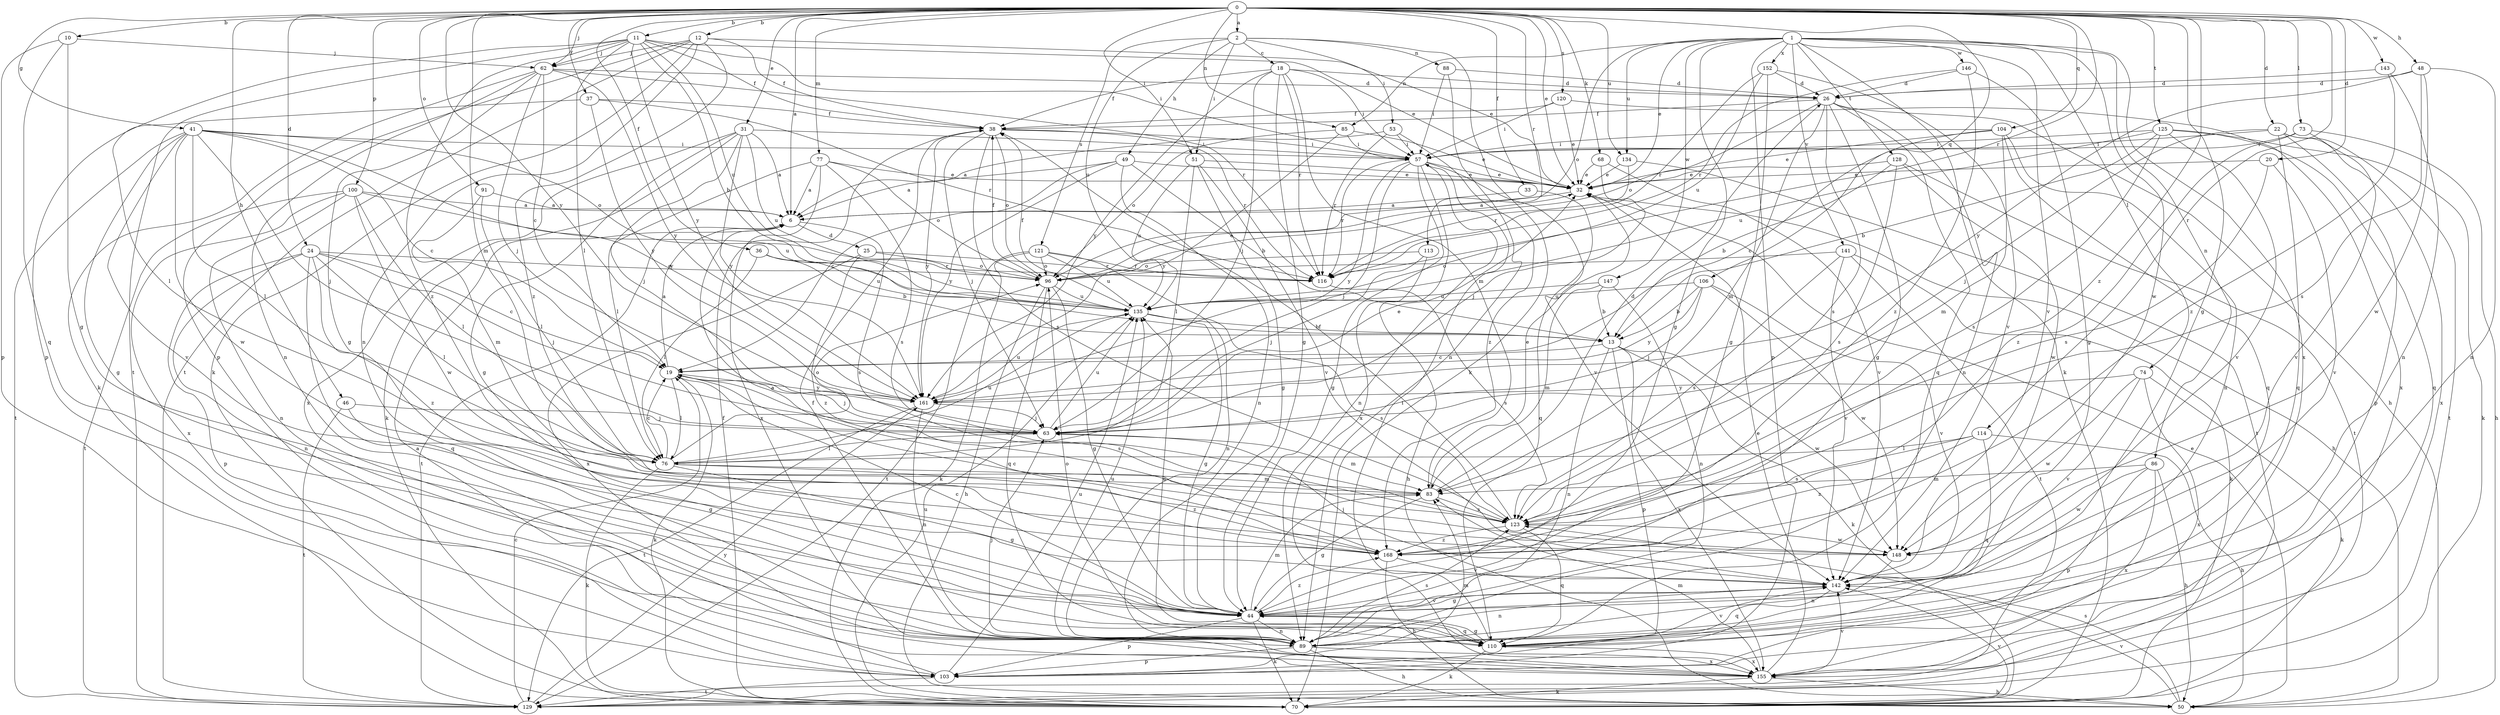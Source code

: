 strict digraph  {
0;
1;
2;
6;
10;
11;
12;
13;
18;
19;
20;
22;
24;
25;
26;
31;
32;
33;
36;
37;
38;
41;
44;
46;
48;
49;
50;
51;
53;
57;
62;
63;
68;
70;
73;
74;
76;
77;
83;
85;
86;
88;
89;
91;
96;
100;
103;
104;
106;
110;
113;
114;
116;
120;
121;
123;
125;
128;
129;
134;
135;
141;
142;
143;
146;
147;
148;
152;
155;
161;
168;
0 -> 2  [label=a];
0 -> 6  [label=a];
0 -> 10  [label=b];
0 -> 11  [label=b];
0 -> 12  [label=b];
0 -> 20  [label=d];
0 -> 22  [label=d];
0 -> 24  [label=d];
0 -> 31  [label=e];
0 -> 32  [label=e];
0 -> 33  [label=f];
0 -> 36  [label=f];
0 -> 37  [label=f];
0 -> 41  [label=g];
0 -> 44  [label=g];
0 -> 46  [label=h];
0 -> 48  [label=h];
0 -> 51  [label=i];
0 -> 62  [label=j];
0 -> 68  [label=k];
0 -> 73  [label=l];
0 -> 77  [label=m];
0 -> 83  [label=m];
0 -> 85  [label=n];
0 -> 91  [label=o];
0 -> 100  [label=p];
0 -> 104  [label=q];
0 -> 106  [label=q];
0 -> 113  [label=r];
0 -> 114  [label=r];
0 -> 116  [label=r];
0 -> 120  [label=s];
0 -> 125  [label=t];
0 -> 134  [label=u];
0 -> 143  [label=w];
0 -> 161  [label=y];
0 -> 168  [label=z];
1 -> 32  [label=e];
1 -> 44  [label=g];
1 -> 70  [label=k];
1 -> 74  [label=l];
1 -> 85  [label=n];
1 -> 86  [label=n];
1 -> 96  [label=o];
1 -> 103  [label=p];
1 -> 128  [label=t];
1 -> 134  [label=u];
1 -> 141  [label=v];
1 -> 142  [label=v];
1 -> 146  [label=w];
1 -> 147  [label=w];
1 -> 148  [label=w];
1 -> 152  [label=x];
1 -> 155  [label=x];
2 -> 18  [label=c];
2 -> 49  [label=h];
2 -> 51  [label=i];
2 -> 53  [label=i];
2 -> 70  [label=k];
2 -> 88  [label=n];
2 -> 121  [label=s];
2 -> 135  [label=u];
6 -> 25  [label=d];
6 -> 123  [label=s];
6 -> 129  [label=t];
10 -> 44  [label=g];
10 -> 62  [label=j];
10 -> 103  [label=p];
10 -> 110  [label=q];
11 -> 13  [label=b];
11 -> 32  [label=e];
11 -> 38  [label=f];
11 -> 57  [label=i];
11 -> 62  [label=j];
11 -> 76  [label=l];
11 -> 103  [label=p];
11 -> 129  [label=t];
11 -> 135  [label=u];
11 -> 161  [label=y];
11 -> 168  [label=z];
12 -> 32  [label=e];
12 -> 38  [label=f];
12 -> 62  [label=j];
12 -> 70  [label=k];
12 -> 89  [label=n];
12 -> 103  [label=p];
12 -> 129  [label=t];
12 -> 168  [label=z];
13 -> 19  [label=c];
13 -> 70  [label=k];
13 -> 89  [label=n];
13 -> 103  [label=p];
13 -> 148  [label=w];
13 -> 155  [label=x];
18 -> 26  [label=d];
18 -> 38  [label=f];
18 -> 44  [label=g];
18 -> 57  [label=i];
18 -> 63  [label=j];
18 -> 83  [label=m];
18 -> 116  [label=r];
18 -> 161  [label=y];
19 -> 6  [label=a];
19 -> 63  [label=j];
19 -> 70  [label=k];
19 -> 76  [label=l];
19 -> 123  [label=s];
19 -> 161  [label=y];
20 -> 32  [label=e];
20 -> 123  [label=s];
20 -> 142  [label=v];
22 -> 57  [label=i];
22 -> 63  [label=j];
22 -> 103  [label=p];
22 -> 110  [label=q];
22 -> 129  [label=t];
22 -> 155  [label=x];
24 -> 19  [label=c];
24 -> 63  [label=j];
24 -> 76  [label=l];
24 -> 89  [label=n];
24 -> 96  [label=o];
24 -> 103  [label=p];
24 -> 110  [label=q];
24 -> 168  [label=z];
25 -> 96  [label=o];
25 -> 116  [label=r];
25 -> 155  [label=x];
25 -> 168  [label=z];
26 -> 38  [label=f];
26 -> 44  [label=g];
26 -> 50  [label=h];
26 -> 83  [label=m];
26 -> 89  [label=n];
26 -> 96  [label=o];
26 -> 110  [label=q];
26 -> 123  [label=s];
31 -> 6  [label=a];
31 -> 44  [label=g];
31 -> 57  [label=i];
31 -> 63  [label=j];
31 -> 70  [label=k];
31 -> 135  [label=u];
31 -> 155  [label=x];
31 -> 161  [label=y];
32 -> 6  [label=a];
32 -> 50  [label=h];
33 -> 6  [label=a];
33 -> 110  [label=q];
36 -> 13  [label=b];
36 -> 76  [label=l];
36 -> 116  [label=r];
36 -> 135  [label=u];
37 -> 38  [label=f];
37 -> 76  [label=l];
37 -> 116  [label=r];
37 -> 161  [label=y];
38 -> 57  [label=i];
38 -> 63  [label=j];
38 -> 96  [label=o];
38 -> 116  [label=r];
38 -> 123  [label=s];
38 -> 161  [label=y];
41 -> 19  [label=c];
41 -> 44  [label=g];
41 -> 57  [label=i];
41 -> 63  [label=j];
41 -> 76  [label=l];
41 -> 96  [label=o];
41 -> 129  [label=t];
41 -> 142  [label=v];
41 -> 148  [label=w];
41 -> 161  [label=y];
44 -> 19  [label=c];
44 -> 70  [label=k];
44 -> 83  [label=m];
44 -> 89  [label=n];
44 -> 103  [label=p];
44 -> 110  [label=q];
44 -> 142  [label=v];
44 -> 168  [label=z];
46 -> 44  [label=g];
46 -> 63  [label=j];
46 -> 129  [label=t];
48 -> 26  [label=d];
48 -> 89  [label=n];
48 -> 123  [label=s];
48 -> 148  [label=w];
48 -> 161  [label=y];
49 -> 6  [label=a];
49 -> 13  [label=b];
49 -> 19  [label=c];
49 -> 32  [label=e];
49 -> 89  [label=n];
49 -> 161  [label=y];
50 -> 32  [label=e];
50 -> 123  [label=s];
50 -> 142  [label=v];
51 -> 32  [label=e];
51 -> 44  [label=g];
51 -> 76  [label=l];
51 -> 135  [label=u];
51 -> 142  [label=v];
53 -> 6  [label=a];
53 -> 57  [label=i];
53 -> 116  [label=r];
53 -> 168  [label=z];
57 -> 32  [label=e];
57 -> 44  [label=g];
57 -> 63  [label=j];
57 -> 89  [label=n];
57 -> 116  [label=r];
57 -> 142  [label=v];
57 -> 155  [label=x];
57 -> 161  [label=y];
62 -> 19  [label=c];
62 -> 26  [label=d];
62 -> 44  [label=g];
62 -> 63  [label=j];
62 -> 70  [label=k];
62 -> 89  [label=n];
62 -> 116  [label=r];
62 -> 161  [label=y];
63 -> 32  [label=e];
63 -> 76  [label=l];
63 -> 83  [label=m];
63 -> 135  [label=u];
68 -> 32  [label=e];
68 -> 63  [label=j];
68 -> 142  [label=v];
70 -> 38  [label=f];
70 -> 135  [label=u];
70 -> 142  [label=v];
73 -> 50  [label=h];
73 -> 57  [label=i];
73 -> 142  [label=v];
73 -> 168  [label=z];
74 -> 70  [label=k];
74 -> 142  [label=v];
74 -> 148  [label=w];
74 -> 155  [label=x];
74 -> 161  [label=y];
76 -> 19  [label=c];
76 -> 44  [label=g];
76 -> 70  [label=k];
76 -> 83  [label=m];
76 -> 96  [label=o];
76 -> 135  [label=u];
76 -> 168  [label=z];
77 -> 6  [label=a];
77 -> 32  [label=e];
77 -> 76  [label=l];
77 -> 96  [label=o];
77 -> 123  [label=s];
77 -> 155  [label=x];
83 -> 26  [label=d];
83 -> 32  [label=e];
83 -> 44  [label=g];
83 -> 123  [label=s];
85 -> 32  [label=e];
85 -> 57  [label=i];
85 -> 96  [label=o];
85 -> 161  [label=y];
86 -> 50  [label=h];
86 -> 83  [label=m];
86 -> 103  [label=p];
86 -> 148  [label=w];
86 -> 155  [label=x];
88 -> 26  [label=d];
88 -> 57  [label=i];
88 -> 89  [label=n];
89 -> 50  [label=h];
89 -> 63  [label=j];
89 -> 103  [label=p];
89 -> 123  [label=s];
89 -> 135  [label=u];
89 -> 155  [label=x];
91 -> 6  [label=a];
91 -> 76  [label=l];
91 -> 83  [label=m];
96 -> 32  [label=e];
96 -> 38  [label=f];
96 -> 44  [label=g];
96 -> 50  [label=h];
96 -> 110  [label=q];
96 -> 135  [label=u];
100 -> 6  [label=a];
100 -> 76  [label=l];
100 -> 89  [label=n];
100 -> 129  [label=t];
100 -> 135  [label=u];
100 -> 148  [label=w];
100 -> 155  [label=x];
103 -> 6  [label=a];
103 -> 83  [label=m];
103 -> 129  [label=t];
103 -> 135  [label=u];
104 -> 19  [label=c];
104 -> 32  [label=e];
104 -> 57  [label=i];
104 -> 83  [label=m];
104 -> 89  [label=n];
104 -> 110  [label=q];
106 -> 13  [label=b];
106 -> 63  [label=j];
106 -> 135  [label=u];
106 -> 142  [label=v];
106 -> 148  [label=w];
106 -> 161  [label=y];
110 -> 44  [label=g];
110 -> 57  [label=i];
110 -> 70  [label=k];
110 -> 96  [label=o];
110 -> 135  [label=u];
110 -> 142  [label=v];
110 -> 155  [label=x];
113 -> 50  [label=h];
113 -> 63  [label=j];
113 -> 96  [label=o];
114 -> 50  [label=h];
114 -> 76  [label=l];
114 -> 110  [label=q];
114 -> 123  [label=s];
114 -> 168  [label=z];
116 -> 123  [label=s];
120 -> 32  [label=e];
120 -> 38  [label=f];
120 -> 57  [label=i];
120 -> 155  [label=x];
121 -> 70  [label=k];
121 -> 89  [label=n];
121 -> 96  [label=o];
121 -> 116  [label=r];
121 -> 129  [label=t];
121 -> 135  [label=u];
123 -> 38  [label=f];
123 -> 110  [label=q];
123 -> 148  [label=w];
123 -> 168  [label=z];
125 -> 13  [label=b];
125 -> 57  [label=i];
125 -> 70  [label=k];
125 -> 110  [label=q];
125 -> 123  [label=s];
125 -> 135  [label=u];
125 -> 142  [label=v];
128 -> 13  [label=b];
128 -> 32  [label=e];
128 -> 123  [label=s];
128 -> 129  [label=t];
128 -> 148  [label=w];
129 -> 19  [label=c];
129 -> 161  [label=y];
134 -> 32  [label=e];
134 -> 116  [label=r];
134 -> 129  [label=t];
135 -> 13  [label=b];
135 -> 38  [label=f];
135 -> 44  [label=g];
135 -> 123  [label=s];
141 -> 70  [label=k];
141 -> 96  [label=o];
141 -> 123  [label=s];
141 -> 129  [label=t];
141 -> 142  [label=v];
142 -> 44  [label=g];
142 -> 63  [label=j];
142 -> 89  [label=n];
142 -> 110  [label=q];
143 -> 26  [label=d];
143 -> 89  [label=n];
143 -> 168  [label=z];
146 -> 26  [label=d];
146 -> 44  [label=g];
146 -> 116  [label=r];
146 -> 168  [label=z];
147 -> 13  [label=b];
147 -> 83  [label=m];
147 -> 89  [label=n];
147 -> 135  [label=u];
148 -> 19  [label=c];
148 -> 89  [label=n];
152 -> 26  [label=d];
152 -> 44  [label=g];
152 -> 116  [label=r];
152 -> 135  [label=u];
152 -> 142  [label=v];
155 -> 32  [label=e];
155 -> 38  [label=f];
155 -> 50  [label=h];
155 -> 70  [label=k];
155 -> 83  [label=m];
155 -> 142  [label=v];
161 -> 63  [label=j];
161 -> 89  [label=n];
161 -> 129  [label=t];
161 -> 135  [label=u];
168 -> 6  [label=a];
168 -> 50  [label=h];
168 -> 142  [label=v];
}
